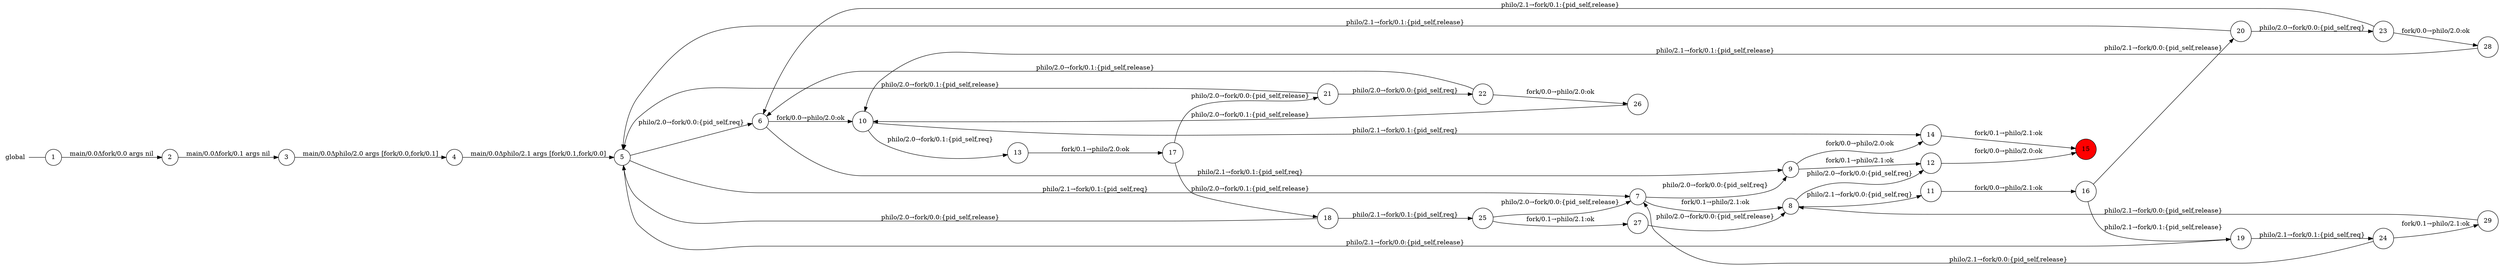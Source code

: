 digraph global {
	rankdir="LR";
	n_0 [label="global", shape="plaintext"];
	n_1 [id="39", shape=circle, label="25"];
	n_2 [id="14", shape=circle, label="16"];
	n_3 [id="9", shape=circle, label="26"];
	n_4 [id="26", shape=circle, label="29"];
	n_5 [id="25", shape=circle, label="22"];
	n_6 [id="8", shape=circle, label="12"];
	n_7 [id="24", shape=circle, label="9"];
	n_8 [id="17", shape=circle, label="10"];
	n_9 [id="1", shape=circle, label="1"];
	n_0 -> n_9 [arrowhead=none];
	n_10 [id="7", shape=circle, label="5"];
	n_11 [id="45", shape=circle, label="13"];
	n_12 [id="27", shape=circle, label="19"];
	n_13 [id="30", shape=circle, label="20"];
	n_14 [id="36", shape=circle, label="21"];
	n_15 [id="4", shape=circle, label="2"];
	n_16 [id="6", shape=circle, label="11"];
	n_17 [id="3", shape=circle, label="6"];
	n_18 [id="12", shape=circle, label="23"];
	n_19 [id="20", shape=circle, label="28"];
	n_20 [id="2", shape=circle, label="15", fillcolor="#FF0000FF", style=filled];
	n_21 [id="22", shape=circle, label="7"];
	n_22 [id="11", shape=circle, label="3"];
	n_23 [id="15", shape=circle, label="27"];
	n_24 [id="42", shape=circle, label="17"];
	n_25 [id="13", shape=circle, label="14"];
	n_26 [id="5", shape=circle, label="24"];
	n_27 [id="21", shape=circle, label="18"];
	n_28 [id="43", shape=circle, label="4"];
	n_29 [id="32", shape=circle, label="8"];

	n_28 -> n_10 [id="[$e|96]", label="main/0.0Δphilo/2.1 args [fork/0.1,fork/0.0]"];
	n_17 -> n_7 [id="[$e|90]", label="philo/2.1→fork/0.1:{pid_self,req}"];
	n_19 -> n_8 [id="[$e|52]", label="philo/2.1→fork/0.1:{pid_self,release}"];
	n_24 -> n_14 [id="[$e|7]", label="philo/2.0→fork/0.0:{pid_self,release}"];
	n_16 -> n_2 [id="[$e|8]", label="fork/0.0→philo/2.1:ok"];
	n_21 -> n_29 [id="[$e|73]", label="fork/0.1→philo/2.1:ok"];
	n_14 -> n_10 [id="[$e|88]", label="philo/2.0→fork/0.1:{pid_self,release}"];
	n_12 -> n_26 [id="[$e|51]", label="philo/2.1→fork/0.1:{pid_self,req}"];
	n_23 -> n_29 [id="[$e|38]", label="philo/2.0→fork/0.0:{pid_self,release}"];
	n_3 -> n_8 [id="[$e|94]", label="philo/2.0→fork/0.1:{pid_self,release}"];
	n_27 -> n_10 [id="[$e|95]", label="philo/2.0→fork/0.0:{pid_self,release}"];
	n_11 -> n_24 [id="[$e|59]", label="fork/0.1→philo/2.0:ok"];
	n_5 -> n_3 [id="[$e|61]", label="fork/0.0→philo/2.0:ok"];
	n_1 -> n_23 [id="[$e|50]", label="fork/0.1→philo/2.1:ok"];
	n_25 -> n_20 [id="[$e|24]", label="fork/0.1→philo/2.1:ok"];
	n_2 -> n_13 [id="[$e|48]", label="philo/2.1→fork/0.0:{pid_self,release}"];
	n_13 -> n_18 [id="[$e|28]", label="philo/2.0→fork/0.0:{pid_self,req}"];
	n_9 -> n_15 [id="[$e|67]", label="main/0.0Δfork/0.0 args nil"];
	n_24 -> n_27 [id="[$e|45]", label="philo/2.0→fork/0.1:{pid_self,release}"];
	n_17 -> n_8 [id="[$e|76]", label="fork/0.0→philo/2.0:ok"];
	n_8 -> n_25 [id="[$e|30]", label="philo/2.1→fork/0.1:{pid_self,req}"];
	n_5 -> n_17 [id="[$e|12]", label="philo/2.0→fork/0.1:{pid_self,release}"];
	n_18 -> n_17 [id="[$e|91]", label="philo/2.1→fork/0.1:{pid_self,release}"];
	n_7 -> n_25 [id="[$e|82]", label="fork/0.0→philo/2.0:ok"];
	n_27 -> n_1 [id="[$e|4]", label="philo/2.1→fork/0.1:{pid_self,req}"];
	n_29 -> n_6 [id="[$e|39]", label="philo/2.0→fork/0.0:{pid_self,req}"];
	n_14 -> n_5 [id="[$e|3]", label="philo/2.0→fork/0.0:{pid_self,req}"];
	n_12 -> n_10 [id="[$e|64]", label="philo/2.1→fork/0.0:{pid_self,release}"];
	n_4 -> n_29 [id="[$e|80]", label="philo/2.1→fork/0.0:{pid_self,release}"];
	n_22 -> n_28 [id="[$e|10]", label="main/0.0Δphilo/2.0 args [fork/0.0,fork/0.1]"];
	n_13 -> n_10 [id="[$e|72]", label="philo/2.1→fork/0.1:{pid_self,release}"];
	n_29 -> n_16 [id="[$e|47]", label="philo/2.1→fork/0.0:{pid_self,req}"];
	n_10 -> n_17 [id="[$e|85]", label="philo/2.0→fork/0.0:{pid_self,req}"];
	n_26 -> n_21 [id="[$e|79]", label="philo/2.1→fork/0.0:{pid_self,release}"];
	n_26 -> n_4 [id="[$e|19]", label="fork/0.1→philo/2.1:ok"];
	n_10 -> n_21 [id="[$e|57]", label="philo/2.1→fork/0.1:{pid_self,req}"];
	n_18 -> n_19 [id="[$e|65]", label="fork/0.0→philo/2.0:ok"];
	n_6 -> n_20 [id="[$e|93]", label="fork/0.0→philo/2.0:ok"];
	n_15 -> n_22 [id="[$e|33]", label="main/0.0Δfork/0.1 args nil"];
	n_2 -> n_12 [id="[$e|63]", label="philo/2.1→fork/0.1:{pid_self,release}"];
	n_8 -> n_11 [id="[$e|18]", label="philo/2.0→fork/0.1:{pid_self,req}"];
	n_7 -> n_6 [id="[$e|97]", label="fork/0.1→philo/2.1:ok"];
	n_1 -> n_21 [id="[$e|87]", label="philo/2.0→fork/0.0:{pid_self,release}"];
	n_21 -> n_7 [id="[$e|62]", label="philo/2.0→fork/0.0:{pid_self,req}"];
}
